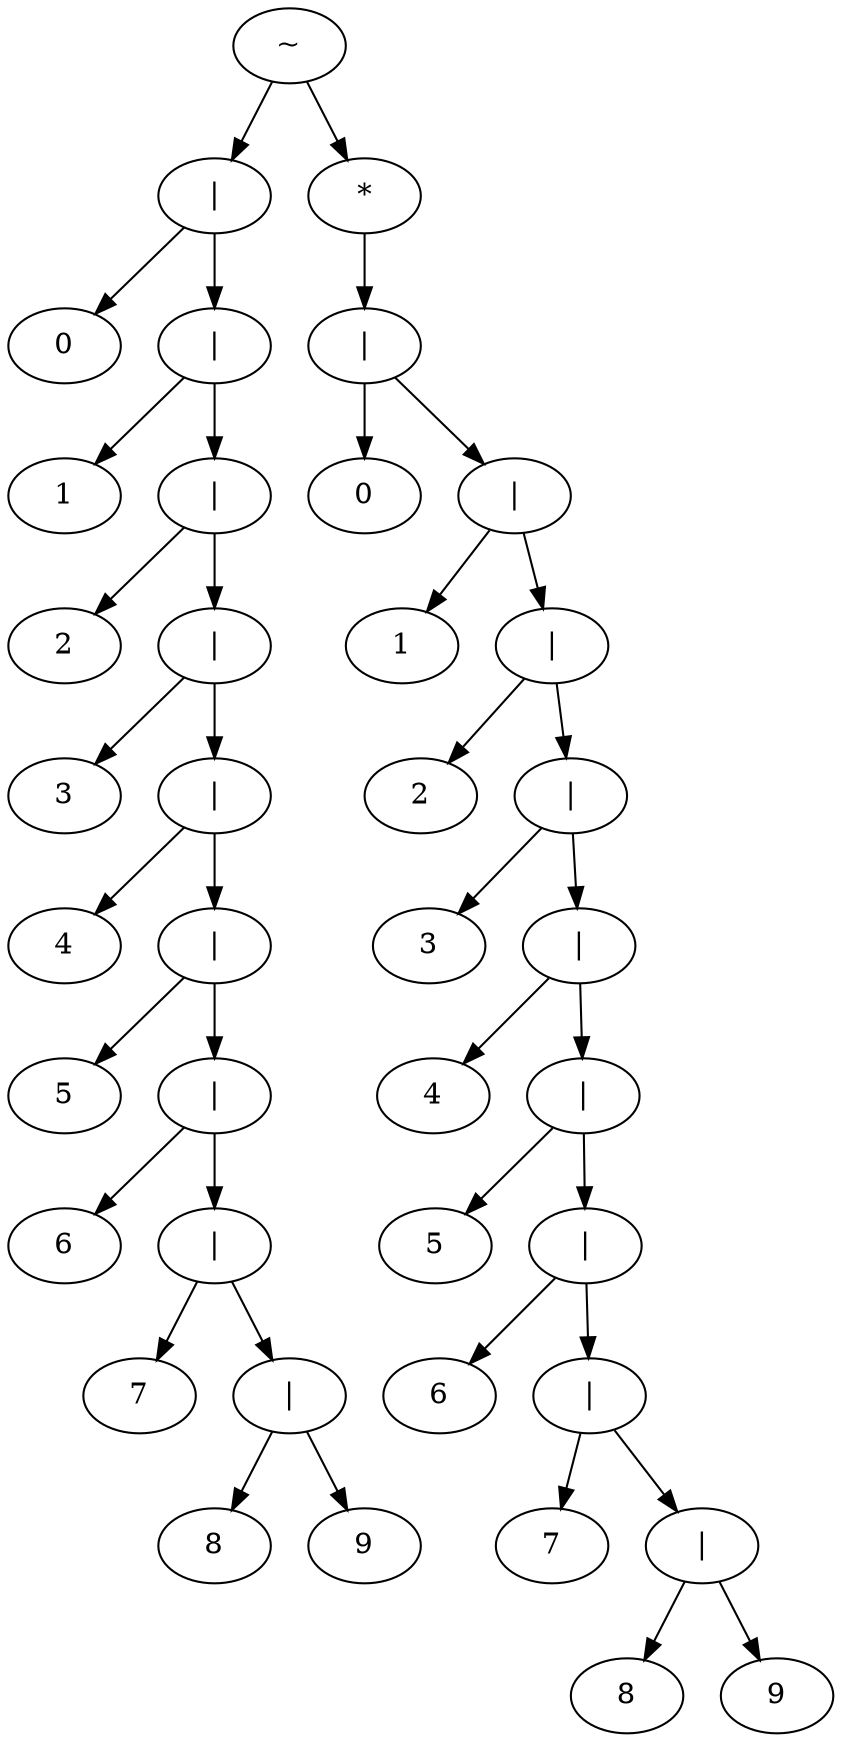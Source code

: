 //	File[/Users/lee/Main/Proj/On_BJTU/Compiler_Projects/LiaLEX/regex_analyze.cpp] Line[315]	2022-09-29 19:30
digraph Literal_Int { 
1 [label = "~" ] 
2 [label = "|" ] 
3 [label = "0" ] 
2 -> 3 
4 [label = "|" ] 
5 [label = "1" ] 
4 -> 5 
6 [label = "|" ] 
7 [label = "2" ] 
6 -> 7 
8 [label = "|" ] 
9 [label = "3" ] 
8 -> 9 
10 [label = "|" ] 
11 [label = "4" ] 
10 -> 11 
12 [label = "|" ] 
13 [label = "5" ] 
12 -> 13 
14 [label = "|" ] 
15 [label = "6" ] 
14 -> 15 
16 [label = "|" ] 
17 [label = "7" ] 
16 -> 17 
18 [label = "|" ] 
19 [label = "8" ] 
18 -> 19 
20 [label = "9" ] 
18 -> 20 
16 -> 18 
14 -> 16 
12 -> 14 
10 -> 12 
8 -> 10 
6 -> 8 
4 -> 6 
2 -> 4 
1 -> 2 
21 [label = "*" ] 
22 [label = "|" ] 
23 [label = "0" ] 
22 -> 23 
24 [label = "|" ] 
25 [label = "1" ] 
24 -> 25 
26 [label = "|" ] 
27 [label = "2" ] 
26 -> 27 
28 [label = "|" ] 
29 [label = "3" ] 
28 -> 29 
30 [label = "|" ] 
31 [label = "4" ] 
30 -> 31 
32 [label = "|" ] 
33 [label = "5" ] 
32 -> 33 
34 [label = "|" ] 
35 [label = "6" ] 
34 -> 35 
36 [label = "|" ] 
37 [label = "7" ] 
36 -> 37 
38 [label = "|" ] 
39 [label = "8" ] 
38 -> 39 
40 [label = "9" ] 
38 -> 40 
36 -> 38 
34 -> 36 
32 -> 34 
30 -> 32 
28 -> 30 
26 -> 28 
24 -> 26 
22 -> 24 
21 -> 22 
1 -> 21 
} 
